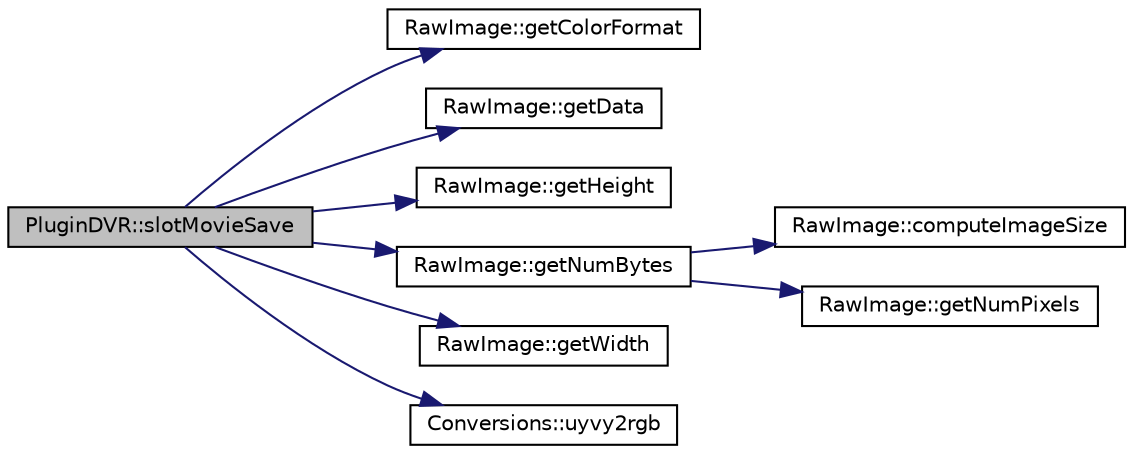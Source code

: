 digraph "PluginDVR::slotMovieSave"
{
 // INTERACTIVE_SVG=YES
  edge [fontname="Helvetica",fontsize="10",labelfontname="Helvetica",labelfontsize="10"];
  node [fontname="Helvetica",fontsize="10",shape=record];
  rankdir="LR";
  Node1 [label="PluginDVR::slotMovieSave",height=0.2,width=0.4,color="black", fillcolor="grey75", style="filled", fontcolor="black"];
  Node1 -> Node2 [color="midnightblue",fontsize="10",style="solid",fontname="Helvetica"];
  Node2 [label="RawImage::getColorFormat",height=0.2,width=0.4,color="black", fillcolor="white", style="filled",URL="$d0/d14/class_raw_image.html#af6021575525cf3488c1f32599e579205"];
  Node1 -> Node3 [color="midnightblue",fontsize="10",style="solid",fontname="Helvetica"];
  Node3 [label="RawImage::getData",height=0.2,width=0.4,color="black", fillcolor="white", style="filled",URL="$d0/d14/class_raw_image.html#a3c1af19eaf1cb9fb9a5e758209d24767"];
  Node1 -> Node4 [color="midnightblue",fontsize="10",style="solid",fontname="Helvetica"];
  Node4 [label="RawImage::getHeight",height=0.2,width=0.4,color="black", fillcolor="white", style="filled",URL="$d0/d14/class_raw_image.html#a1ea4625ff40ee5bc6efbfecf474b17ea"];
  Node1 -> Node5 [color="midnightblue",fontsize="10",style="solid",fontname="Helvetica"];
  Node5 [label="RawImage::getNumBytes",height=0.2,width=0.4,color="black", fillcolor="white", style="filled",URL="$d0/d14/class_raw_image.html#ab83831420f444a22e6d9dc07f9ccc722"];
  Node5 -> Node6 [color="midnightblue",fontsize="10",style="solid",fontname="Helvetica"];
  Node6 [label="RawImage::computeImageSize",height=0.2,width=0.4,color="black", fillcolor="white", style="filled",URL="$d0/d14/class_raw_image.html#a8b54701df9dc9d0d024b959966ec3714"];
  Node5 -> Node7 [color="midnightblue",fontsize="10",style="solid",fontname="Helvetica"];
  Node7 [label="RawImage::getNumPixels",height=0.2,width=0.4,color="black", fillcolor="white", style="filled",URL="$d0/d14/class_raw_image.html#a2033593c1e2cdaecf0be4c6b7dad3d92"];
  Node1 -> Node8 [color="midnightblue",fontsize="10",style="solid",fontname="Helvetica"];
  Node8 [label="RawImage::getWidth",height=0.2,width=0.4,color="black", fillcolor="white", style="filled",URL="$d0/d14/class_raw_image.html#a11b26ab9a3b7a7bee8f0eeb3c567b852"];
  Node1 -> Node9 [color="midnightblue",fontsize="10",style="solid",fontname="Helvetica"];
  Node9 [label="Conversions::uyvy2rgb",height=0.2,width=0.4,color="black", fillcolor="white", style="filled",URL="$d3/d98/class_conversions.html#aabd00f29f1b63a8ee8552d38d6f68964"];
}
